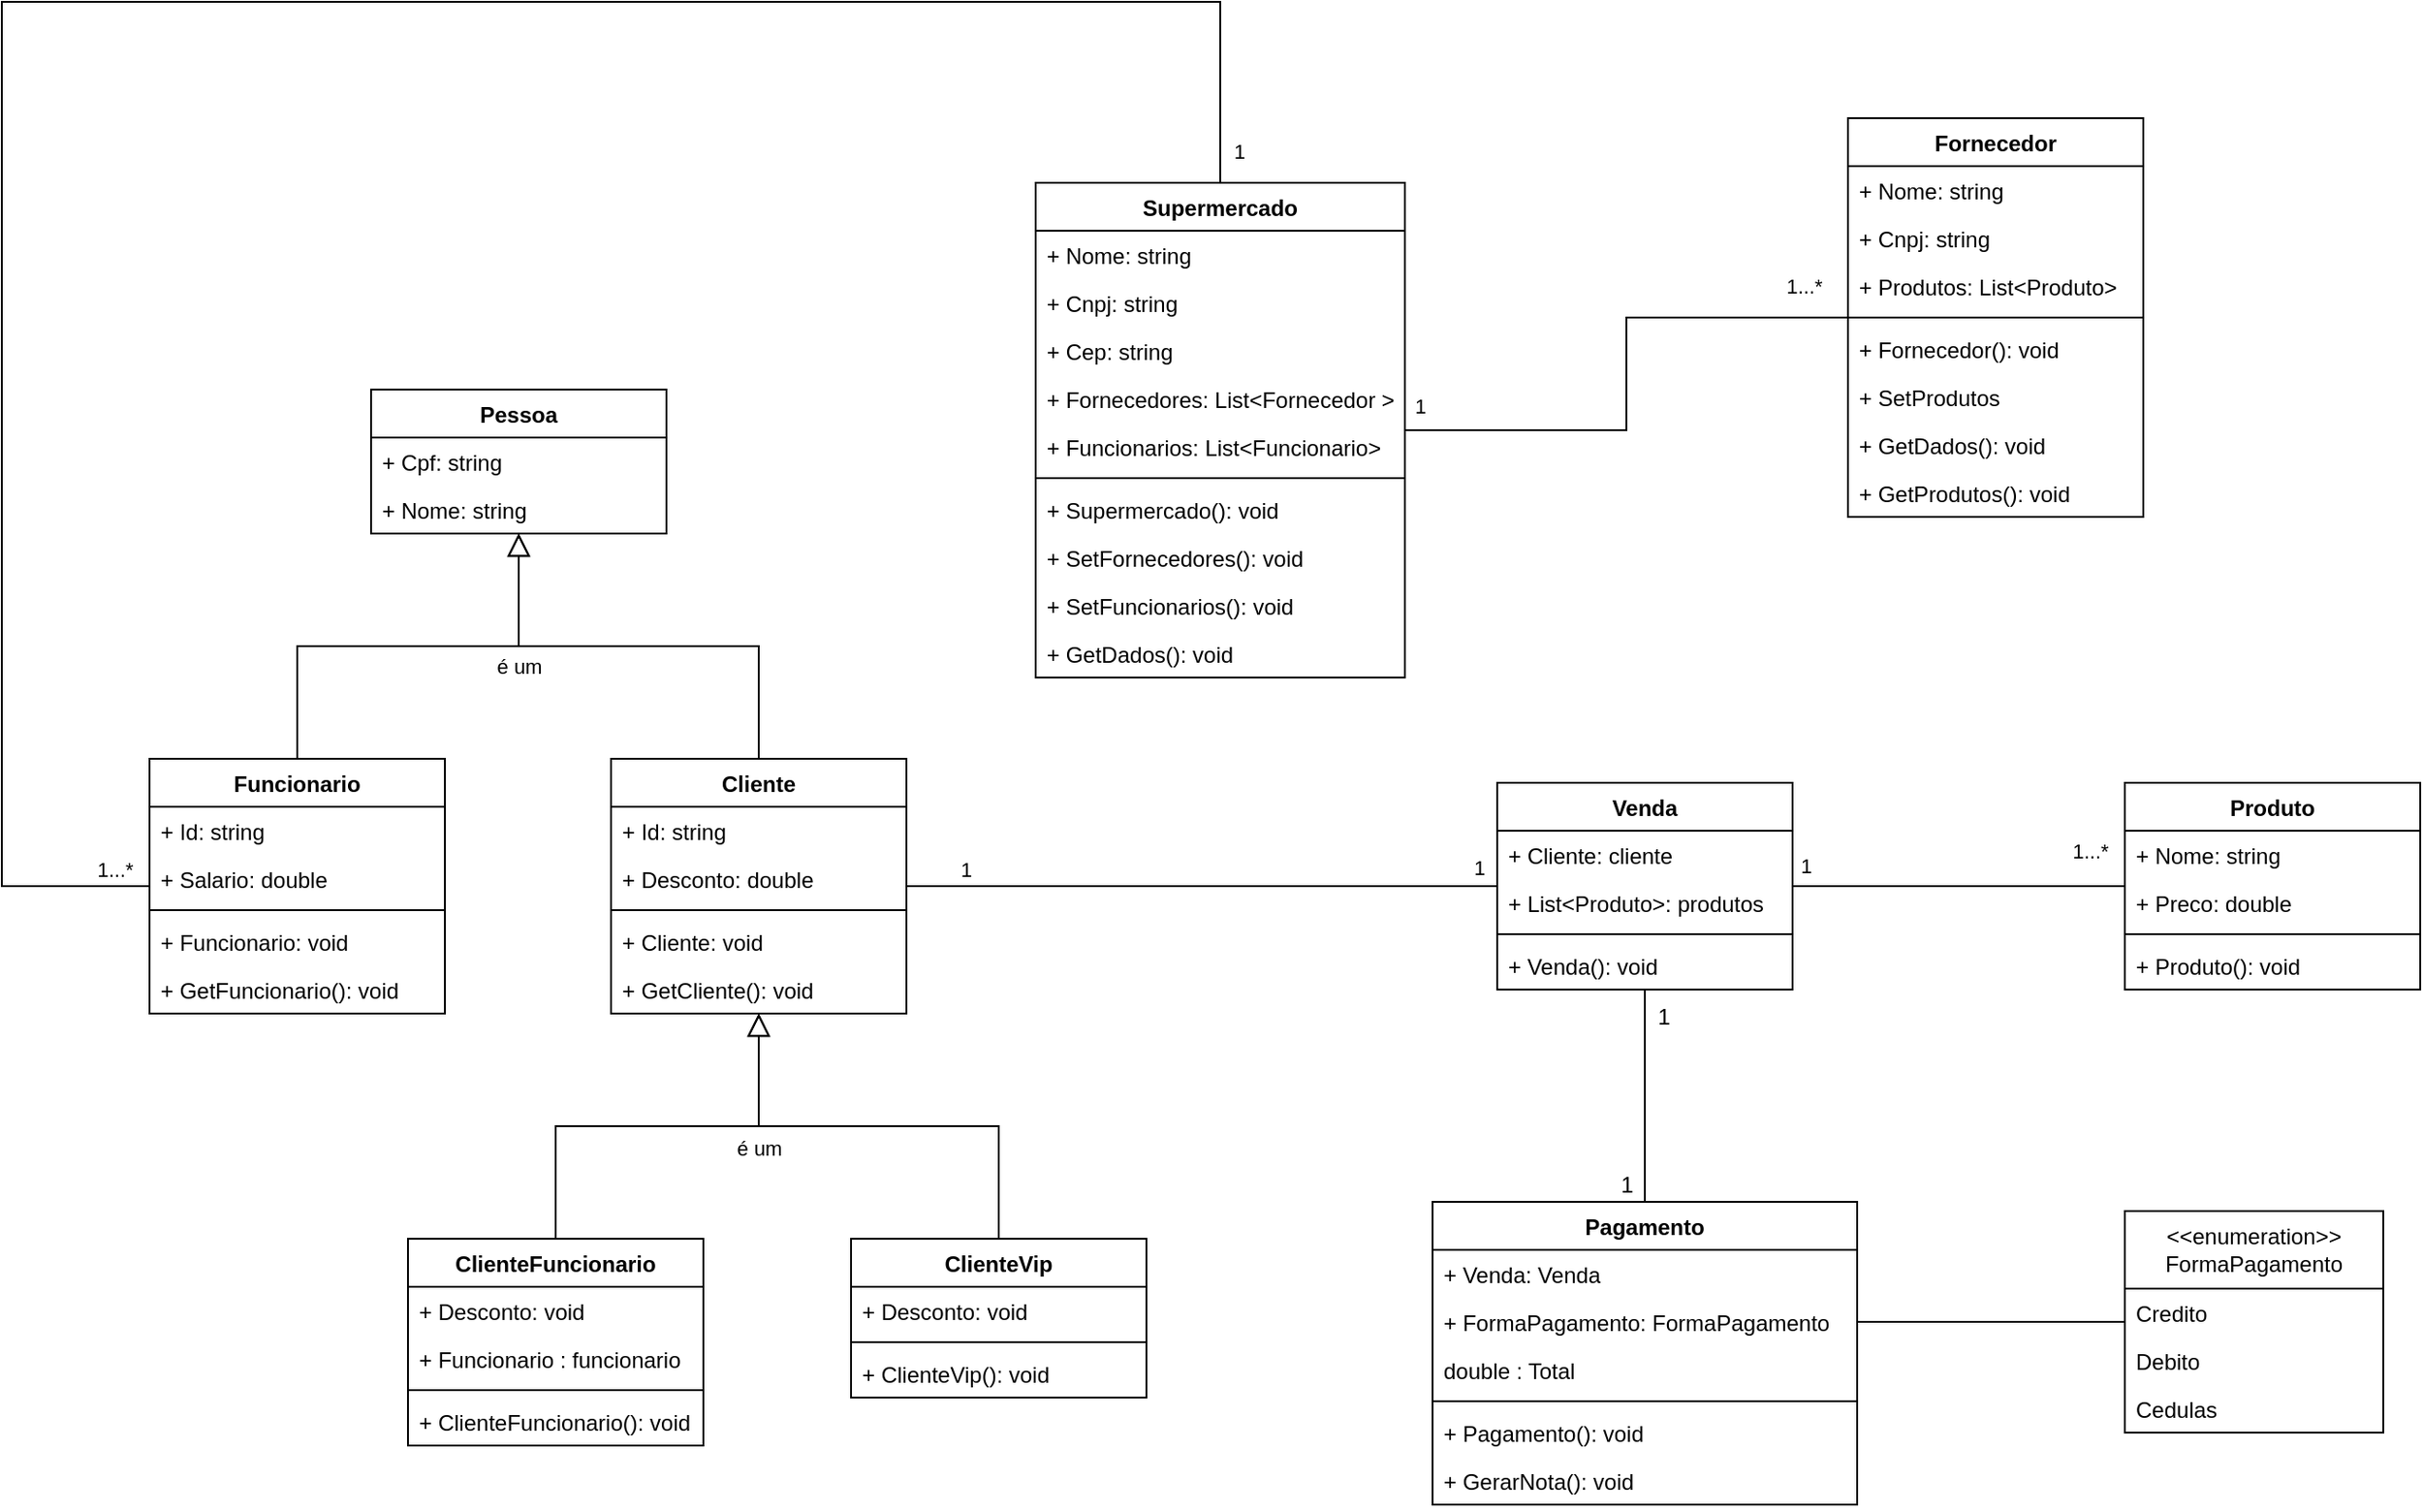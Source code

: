 <mxfile version="27.1.1">
  <diagram name="Page-1" id="drplFoUJw8y4JiT4yize">
    <mxGraphModel dx="1723" dy="1631" grid="1" gridSize="10" guides="1" tooltips="1" connect="1" arrows="1" fold="1" page="1" pageScale="1" pageWidth="850" pageHeight="1100" math="0" shadow="0">
      <root>
        <mxCell id="0" />
        <mxCell id="1" parent="0" />
        <mxCell id="8W8xiHBgDyDmDszzdiVR-42" style="edgeStyle=orthogonalEdgeStyle;rounded=0;orthogonalLoop=1;jettySize=auto;html=1;endArrow=none;startFill=0;labelBackgroundColor=none;fontColor=default;" parent="1" source="zh92cHm3izC9FW537S1a-1" target="8W8xiHBgDyDmDszzdiVR-38" edge="1">
          <mxGeometry relative="1" as="geometry" />
        </mxCell>
        <mxCell id="i84eTfDozLKFs8ahJPoM-5" value="1" style="edgeLabel;html=1;align=center;verticalAlign=middle;resizable=0;points=[];fontSize=12;" vertex="1" connectable="0" parent="8W8xiHBgDyDmDszzdiVR-42">
          <mxGeometry x="0.659" y="1" relative="1" as="geometry">
            <mxPoint x="-11" y="10" as="offset" />
          </mxGeometry>
        </mxCell>
        <mxCell id="i84eTfDozLKFs8ahJPoM-6" value="1" style="edgeLabel;html=1;align=center;verticalAlign=middle;resizable=0;points=[];fontSize=12;" vertex="1" connectable="0" parent="8W8xiHBgDyDmDszzdiVR-42">
          <mxGeometry x="-0.445" y="2" relative="1" as="geometry">
            <mxPoint x="8" y="-17" as="offset" />
          </mxGeometry>
        </mxCell>
        <mxCell id="zh92cHm3izC9FW537S1a-1" value="Venda" style="swimlane;fontStyle=1;align=center;verticalAlign=top;childLayout=stackLayout;horizontal=1;startSize=26;horizontalStack=0;resizeParent=1;resizeParentMax=0;resizeLast=0;collapsible=1;marginBottom=0;whiteSpace=wrap;html=1;labelBackgroundColor=none;" parent="1" vertex="1">
          <mxGeometry x="470" y="83" width="160" height="112" as="geometry">
            <mxRectangle x="350" y="290" width="70" height="30" as="alternateBounds" />
          </mxGeometry>
        </mxCell>
        <mxCell id="zh92cHm3izC9FW537S1a-2" value="+ Cliente: cliente" style="text;strokeColor=none;fillColor=none;align=left;verticalAlign=top;spacingLeft=4;spacingRight=4;overflow=hidden;rotatable=0;points=[[0,0.5],[1,0.5]];portConstraint=eastwest;whiteSpace=wrap;html=1;labelBackgroundColor=none;" parent="zh92cHm3izC9FW537S1a-1" vertex="1">
          <mxGeometry y="26" width="160" height="26" as="geometry" />
        </mxCell>
        <mxCell id="zh92cHm3izC9FW537S1a-15" value="+ List&amp;lt;Produto&amp;gt;: produtos" style="text;strokeColor=none;fillColor=none;align=left;verticalAlign=top;spacingLeft=4;spacingRight=4;overflow=hidden;rotatable=0;points=[[0,0.5],[1,0.5]];portConstraint=eastwest;whiteSpace=wrap;html=1;labelBackgroundColor=none;" parent="zh92cHm3izC9FW537S1a-1" vertex="1">
          <mxGeometry y="52" width="160" height="26" as="geometry" />
        </mxCell>
        <mxCell id="zh92cHm3izC9FW537S1a-3" value="" style="line;strokeWidth=1;fillColor=none;align=left;verticalAlign=middle;spacingTop=-1;spacingLeft=3;spacingRight=3;rotatable=0;labelPosition=right;points=[];portConstraint=eastwest;labelBackgroundColor=none;" parent="zh92cHm3izC9FW537S1a-1" vertex="1">
          <mxGeometry y="78" width="160" height="8" as="geometry" />
        </mxCell>
        <mxCell id="zh92cHm3izC9FW537S1a-4" value="+ Venda(): void" style="text;strokeColor=none;fillColor=none;align=left;verticalAlign=top;spacingLeft=4;spacingRight=4;overflow=hidden;rotatable=0;points=[[0,0.5],[1,0.5]];portConstraint=eastwest;whiteSpace=wrap;html=1;labelBackgroundColor=none;" parent="zh92cHm3izC9FW537S1a-1" vertex="1">
          <mxGeometry y="86" width="160" height="26" as="geometry" />
        </mxCell>
        <mxCell id="zh92cHm3izC9FW537S1a-13" style="edgeStyle=orthogonalEdgeStyle;rounded=0;orthogonalLoop=1;jettySize=auto;html=1;endArrow=none;startFill=0;labelBackgroundColor=none;fontColor=default;" parent="1" source="zh92cHm3izC9FW537S1a-5" target="zh92cHm3izC9FW537S1a-1" edge="1">
          <mxGeometry relative="1" as="geometry">
            <Array as="points" />
          </mxGeometry>
        </mxCell>
        <mxCell id="zh92cHm3izC9FW537S1a-19" value="1" style="edgeLabel;html=1;align=center;verticalAlign=middle;resizable=0;points=[];labelBackgroundColor=none;" parent="zh92cHm3izC9FW537S1a-13" vertex="1" connectable="0">
          <mxGeometry x="0.689" y="5" relative="1" as="geometry">
            <mxPoint x="40" y="-5" as="offset" />
          </mxGeometry>
        </mxCell>
        <mxCell id="8W8xiHBgDyDmDszzdiVR-13" value="1" style="edgeLabel;html=1;align=center;verticalAlign=middle;resizable=0;points=[];labelBackgroundColor=none;" parent="zh92cHm3izC9FW537S1a-13" vertex="1" connectable="0">
          <mxGeometry x="-0.801" y="-1" relative="1" as="geometry">
            <mxPoint y="-10" as="offset" />
          </mxGeometry>
        </mxCell>
        <mxCell id="zh92cHm3izC9FW537S1a-5" value="Cliente" style="swimlane;fontStyle=1;align=center;verticalAlign=top;childLayout=stackLayout;horizontal=1;startSize=26;horizontalStack=0;resizeParent=1;resizeParentMax=0;resizeLast=0;collapsible=1;marginBottom=0;whiteSpace=wrap;html=1;labelBackgroundColor=none;" parent="1" vertex="1">
          <mxGeometry x="-10" y="70" width="160" height="138" as="geometry" />
        </mxCell>
        <mxCell id="zh92cHm3izC9FW537S1a-6" value="+ Id: string" style="text;strokeColor=none;fillColor=none;align=left;verticalAlign=top;spacingLeft=4;spacingRight=4;overflow=hidden;rotatable=0;points=[[0,0.5],[1,0.5]];portConstraint=eastwest;whiteSpace=wrap;html=1;labelBackgroundColor=none;" parent="zh92cHm3izC9FW537S1a-5" vertex="1">
          <mxGeometry y="26" width="160" height="26" as="geometry" />
        </mxCell>
        <mxCell id="8W8xiHBgDyDmDszzdiVR-11" value="+ Desconto: double" style="text;strokeColor=none;fillColor=none;align=left;verticalAlign=top;spacingLeft=4;spacingRight=4;overflow=hidden;rotatable=0;points=[[0,0.5],[1,0.5]];portConstraint=eastwest;whiteSpace=wrap;html=1;labelBackgroundColor=none;" parent="zh92cHm3izC9FW537S1a-5" vertex="1">
          <mxGeometry y="52" width="160" height="26" as="geometry" />
        </mxCell>
        <mxCell id="zh92cHm3izC9FW537S1a-7" value="" style="line;strokeWidth=1;fillColor=none;align=left;verticalAlign=middle;spacingTop=-1;spacingLeft=3;spacingRight=3;rotatable=0;labelPosition=right;points=[];portConstraint=eastwest;labelBackgroundColor=none;" parent="zh92cHm3izC9FW537S1a-5" vertex="1">
          <mxGeometry y="78" width="160" height="8" as="geometry" />
        </mxCell>
        <mxCell id="zh92cHm3izC9FW537S1a-8" value="+ Cliente: void" style="text;strokeColor=none;fillColor=none;align=left;verticalAlign=top;spacingLeft=4;spacingRight=4;overflow=hidden;rotatable=0;points=[[0,0.5],[1,0.5]];portConstraint=eastwest;whiteSpace=wrap;html=1;labelBackgroundColor=none;" parent="zh92cHm3izC9FW537S1a-5" vertex="1">
          <mxGeometry y="86" width="160" height="26" as="geometry" />
        </mxCell>
        <mxCell id="8W8xiHBgDyDmDszzdiVR-12" value="+ GetCliente(): void" style="text;strokeColor=none;fillColor=none;align=left;verticalAlign=top;spacingLeft=4;spacingRight=4;overflow=hidden;rotatable=0;points=[[0,0.5],[1,0.5]];portConstraint=eastwest;whiteSpace=wrap;html=1;labelBackgroundColor=none;" parent="zh92cHm3izC9FW537S1a-5" vertex="1">
          <mxGeometry y="112" width="160" height="26" as="geometry" />
        </mxCell>
        <mxCell id="zh92cHm3izC9FW537S1a-14" style="edgeStyle=orthogonalEdgeStyle;rounded=0;orthogonalLoop=1;jettySize=auto;html=1;endArrow=none;startFill=0;labelBackgroundColor=none;fontColor=default;" parent="1" source="zh92cHm3izC9FW537S1a-9" target="zh92cHm3izC9FW537S1a-1" edge="1">
          <mxGeometry relative="1" as="geometry">
            <Array as="points" />
          </mxGeometry>
        </mxCell>
        <mxCell id="zh92cHm3izC9FW537S1a-16" value="1...*" style="edgeLabel;html=1;align=center;verticalAlign=middle;resizable=0;points=[];labelBackgroundColor=none;" parent="zh92cHm3izC9FW537S1a-14" vertex="1" connectable="0">
          <mxGeometry x="0.007" y="-1" relative="1" as="geometry">
            <mxPoint x="71" y="-18" as="offset" />
          </mxGeometry>
        </mxCell>
        <mxCell id="zh92cHm3izC9FW537S1a-17" value="1" style="edgeLabel;html=1;align=center;verticalAlign=middle;resizable=0;points=[];labelBackgroundColor=none;" parent="zh92cHm3izC9FW537S1a-14" vertex="1" connectable="0">
          <mxGeometry x="-0.832" relative="1" as="geometry">
            <mxPoint x="-158" y="-11" as="offset" />
          </mxGeometry>
        </mxCell>
        <mxCell id="zh92cHm3izC9FW537S1a-9" value="Produto" style="swimlane;fontStyle=1;align=center;verticalAlign=top;childLayout=stackLayout;horizontal=1;startSize=26;horizontalStack=0;resizeParent=1;resizeParentMax=0;resizeLast=0;collapsible=1;marginBottom=0;whiteSpace=wrap;html=1;labelBackgroundColor=none;" parent="1" vertex="1">
          <mxGeometry x="810" y="83" width="160" height="112" as="geometry" />
        </mxCell>
        <mxCell id="zh92cHm3izC9FW537S1a-10" value="+ Nome: string" style="text;strokeColor=none;fillColor=none;align=left;verticalAlign=top;spacingLeft=4;spacingRight=4;overflow=hidden;rotatable=0;points=[[0,0.5],[1,0.5]];portConstraint=eastwest;whiteSpace=wrap;html=1;labelBackgroundColor=none;" parent="zh92cHm3izC9FW537S1a-9" vertex="1">
          <mxGeometry y="26" width="160" height="26" as="geometry" />
        </mxCell>
        <mxCell id="zh92cHm3izC9FW537S1a-12" value="+ Preco: double" style="text;strokeColor=none;fillColor=none;align=left;verticalAlign=top;spacingLeft=4;spacingRight=4;overflow=hidden;rotatable=0;points=[[0,0.5],[1,0.5]];portConstraint=eastwest;whiteSpace=wrap;html=1;labelBackgroundColor=none;" parent="zh92cHm3izC9FW537S1a-9" vertex="1">
          <mxGeometry y="52" width="160" height="26" as="geometry" />
        </mxCell>
        <mxCell id="zh92cHm3izC9FW537S1a-11" value="" style="line;strokeWidth=1;fillColor=none;align=left;verticalAlign=middle;spacingTop=-1;spacingLeft=3;spacingRight=3;rotatable=0;labelPosition=right;points=[];portConstraint=eastwest;labelBackgroundColor=none;" parent="zh92cHm3izC9FW537S1a-9" vertex="1">
          <mxGeometry y="78" width="160" height="8" as="geometry" />
        </mxCell>
        <mxCell id="8W8xiHBgDyDmDszzdiVR-34" value="+ Produto(): void" style="text;strokeColor=none;fillColor=none;align=left;verticalAlign=top;spacingLeft=4;spacingRight=4;overflow=hidden;rotatable=0;points=[[0,0.5],[1,0.5]];portConstraint=eastwest;whiteSpace=wrap;html=1;labelBackgroundColor=none;" parent="zh92cHm3izC9FW537S1a-9" vertex="1">
          <mxGeometry y="86" width="160" height="26" as="geometry" />
        </mxCell>
        <mxCell id="zh92cHm3izC9FW537S1a-28" style="edgeStyle=orthogonalEdgeStyle;rounded=0;orthogonalLoop=1;jettySize=auto;html=1;endArrow=block;endFill=0;startSize=6;endSize=10;labelBackgroundColor=none;fontColor=default;" parent="1" source="zh92cHm3izC9FW537S1a-24" target="zh92cHm3izC9FW537S1a-20" edge="1">
          <mxGeometry relative="1" as="geometry" />
        </mxCell>
        <mxCell id="zh92cHm3izC9FW537S1a-29" style="edgeStyle=orthogonalEdgeStyle;rounded=0;orthogonalLoop=1;jettySize=auto;html=1;endArrow=block;endFill=0;endSize=10;labelBackgroundColor=none;fontColor=default;" parent="1" source="zh92cHm3izC9FW537S1a-5" target="zh92cHm3izC9FW537S1a-20" edge="1">
          <mxGeometry relative="1" as="geometry" />
        </mxCell>
        <mxCell id="zh92cHm3izC9FW537S1a-30" value="é um" style="edgeLabel;html=1;align=center;verticalAlign=middle;resizable=0;points=[];labelBackgroundColor=none;" parent="zh92cHm3izC9FW537S1a-29" vertex="1" connectable="0">
          <mxGeometry x="-0.721" relative="1" as="geometry">
            <mxPoint x="-130" y="-15" as="offset" />
          </mxGeometry>
        </mxCell>
        <mxCell id="zh92cHm3izC9FW537S1a-20" value="Pessoa" style="swimlane;fontStyle=1;align=center;verticalAlign=top;childLayout=stackLayout;horizontal=1;startSize=26;horizontalStack=0;resizeParent=1;resizeParentMax=0;resizeLast=0;collapsible=1;marginBottom=0;whiteSpace=wrap;html=1;labelBackgroundColor=none;" parent="1" vertex="1">
          <mxGeometry x="-140" y="-130" width="160" height="78" as="geometry" />
        </mxCell>
        <mxCell id="zh92cHm3izC9FW537S1a-21" value="+ Cpf: string" style="text;strokeColor=none;fillColor=none;align=left;verticalAlign=top;spacingLeft=4;spacingRight=4;overflow=hidden;rotatable=0;points=[[0,0.5],[1,0.5]];portConstraint=eastwest;whiteSpace=wrap;html=1;labelBackgroundColor=none;" parent="zh92cHm3izC9FW537S1a-20" vertex="1">
          <mxGeometry y="26" width="160" height="26" as="geometry" />
        </mxCell>
        <mxCell id="zh92cHm3izC9FW537S1a-23" value="+ Nome: string" style="text;strokeColor=none;fillColor=none;align=left;verticalAlign=top;spacingLeft=4;spacingRight=4;overflow=hidden;rotatable=0;points=[[0,0.5],[1,0.5]];portConstraint=eastwest;whiteSpace=wrap;html=1;labelBackgroundColor=none;" parent="zh92cHm3izC9FW537S1a-20" vertex="1">
          <mxGeometry y="52" width="160" height="26" as="geometry" />
        </mxCell>
        <mxCell id="8W8xiHBgDyDmDszzdiVR-30" style="edgeStyle=orthogonalEdgeStyle;rounded=0;orthogonalLoop=1;jettySize=auto;html=1;endArrow=none;startFill=0;labelBackgroundColor=none;fontColor=default;" parent="1" source="zh92cHm3izC9FW537S1a-24" target="8W8xiHBgDyDmDszzdiVR-1" edge="1">
          <mxGeometry relative="1" as="geometry">
            <Array as="points">
              <mxPoint x="-340" y="139" />
              <mxPoint x="-340" y="-340" />
              <mxPoint x="320" y="-340" />
            </Array>
          </mxGeometry>
        </mxCell>
        <mxCell id="8W8xiHBgDyDmDszzdiVR-31" value="1" style="edgeLabel;html=1;align=center;verticalAlign=middle;resizable=0;points=[];labelBackgroundColor=none;" parent="8W8xiHBgDyDmDszzdiVR-30" vertex="1" connectable="0">
          <mxGeometry x="0.959" y="3" relative="1" as="geometry">
            <mxPoint x="7" y="10" as="offset" />
          </mxGeometry>
        </mxCell>
        <mxCell id="8W8xiHBgDyDmDszzdiVR-32" value="1...*" style="edgeLabel;html=1;align=center;verticalAlign=middle;resizable=0;points=[];labelBackgroundColor=none;" parent="8W8xiHBgDyDmDszzdiVR-30" vertex="1" connectable="0">
          <mxGeometry x="-0.961" y="3" relative="1" as="geometry">
            <mxPoint x="6" y="-12" as="offset" />
          </mxGeometry>
        </mxCell>
        <mxCell id="zh92cHm3izC9FW537S1a-24" value="Funcionario" style="swimlane;fontStyle=1;align=center;verticalAlign=top;childLayout=stackLayout;horizontal=1;startSize=26;horizontalStack=0;resizeParent=1;resizeParentMax=0;resizeLast=0;collapsible=1;marginBottom=0;whiteSpace=wrap;html=1;labelBackgroundColor=none;" parent="1" vertex="1">
          <mxGeometry x="-260" y="70" width="160" height="138" as="geometry" />
        </mxCell>
        <mxCell id="zh92cHm3izC9FW537S1a-48" value="+ Id: string" style="text;strokeColor=none;fillColor=none;align=left;verticalAlign=top;spacingLeft=4;spacingRight=4;overflow=hidden;rotatable=0;points=[[0,0.5],[1,0.5]];portConstraint=eastwest;whiteSpace=wrap;html=1;labelBackgroundColor=none;" parent="zh92cHm3izC9FW537S1a-24" vertex="1">
          <mxGeometry y="26" width="160" height="26" as="geometry" />
        </mxCell>
        <mxCell id="zh92cHm3izC9FW537S1a-25" value="+ Salario: double" style="text;strokeColor=none;fillColor=none;align=left;verticalAlign=top;spacingLeft=4;spacingRight=4;overflow=hidden;rotatable=0;points=[[0,0.5],[1,0.5]];portConstraint=eastwest;whiteSpace=wrap;html=1;labelBackgroundColor=none;" parent="zh92cHm3izC9FW537S1a-24" vertex="1">
          <mxGeometry y="52" width="160" height="26" as="geometry" />
        </mxCell>
        <mxCell id="zh92cHm3izC9FW537S1a-26" value="" style="line;strokeWidth=1;fillColor=none;align=left;verticalAlign=middle;spacingTop=-1;spacingLeft=3;spacingRight=3;rotatable=0;labelPosition=right;points=[];portConstraint=eastwest;labelBackgroundColor=none;" parent="zh92cHm3izC9FW537S1a-24" vertex="1">
          <mxGeometry y="78" width="160" height="8" as="geometry" />
        </mxCell>
        <mxCell id="zh92cHm3izC9FW537S1a-27" value="+ Funcionario: void" style="text;strokeColor=none;fillColor=none;align=left;verticalAlign=top;spacingLeft=4;spacingRight=4;overflow=hidden;rotatable=0;points=[[0,0.5],[1,0.5]];portConstraint=eastwest;whiteSpace=wrap;html=1;labelBackgroundColor=none;" parent="zh92cHm3izC9FW537S1a-24" vertex="1">
          <mxGeometry y="86" width="160" height="26" as="geometry" />
        </mxCell>
        <mxCell id="8W8xiHBgDyDmDszzdiVR-10" value="+ GetFuncionario(): void" style="text;strokeColor=none;fillColor=none;align=left;verticalAlign=top;spacingLeft=4;spacingRight=4;overflow=hidden;rotatable=0;points=[[0,0.5],[1,0.5]];portConstraint=eastwest;whiteSpace=wrap;html=1;labelBackgroundColor=none;" parent="zh92cHm3izC9FW537S1a-24" vertex="1">
          <mxGeometry y="112" width="160" height="26" as="geometry" />
        </mxCell>
        <mxCell id="zh92cHm3izC9FW537S1a-46" style="edgeStyle=orthogonalEdgeStyle;rounded=0;orthogonalLoop=1;jettySize=auto;html=1;endArrow=block;endFill=0;endSize=10;labelBackgroundColor=none;fontColor=default;" parent="1" source="zh92cHm3izC9FW537S1a-39" target="zh92cHm3izC9FW537S1a-5" edge="1">
          <mxGeometry relative="1" as="geometry" />
        </mxCell>
        <mxCell id="zh92cHm3izC9FW537S1a-39" value="ClienteVip" style="swimlane;fontStyle=1;align=center;verticalAlign=top;childLayout=stackLayout;horizontal=1;startSize=26;horizontalStack=0;resizeParent=1;resizeParentMax=0;resizeLast=0;collapsible=1;marginBottom=0;whiteSpace=wrap;html=1;labelBackgroundColor=none;" parent="1" vertex="1">
          <mxGeometry x="120" y="330" width="160" height="86" as="geometry" />
        </mxCell>
        <mxCell id="zh92cHm3izC9FW537S1a-40" value="+ Desconto: void" style="text;strokeColor=none;fillColor=none;align=left;verticalAlign=top;spacingLeft=4;spacingRight=4;overflow=hidden;rotatable=0;points=[[0,0.5],[1,0.5]];portConstraint=eastwest;whiteSpace=wrap;html=1;labelBackgroundColor=none;" parent="zh92cHm3izC9FW537S1a-39" vertex="1">
          <mxGeometry y="26" width="160" height="26" as="geometry" />
        </mxCell>
        <mxCell id="zh92cHm3izC9FW537S1a-41" value="" style="line;strokeWidth=1;fillColor=none;align=left;verticalAlign=middle;spacingTop=-1;spacingLeft=3;spacingRight=3;rotatable=0;labelPosition=right;points=[];portConstraint=eastwest;labelBackgroundColor=none;" parent="zh92cHm3izC9FW537S1a-39" vertex="1">
          <mxGeometry y="52" width="160" height="8" as="geometry" />
        </mxCell>
        <mxCell id="zh92cHm3izC9FW537S1a-42" value="+ ClienteVip(): void" style="text;strokeColor=none;fillColor=none;align=left;verticalAlign=top;spacingLeft=4;spacingRight=4;overflow=hidden;rotatable=0;points=[[0,0.5],[1,0.5]];portConstraint=eastwest;whiteSpace=wrap;html=1;labelBackgroundColor=none;" parent="zh92cHm3izC9FW537S1a-39" vertex="1">
          <mxGeometry y="60" width="160" height="26" as="geometry" />
        </mxCell>
        <mxCell id="zh92cHm3izC9FW537S1a-54" style="edgeStyle=orthogonalEdgeStyle;rounded=0;orthogonalLoop=1;jettySize=auto;html=1;endArrow=block;endFill=0;endSize=10;labelBackgroundColor=none;fontColor=default;" parent="1" source="zh92cHm3izC9FW537S1a-50" target="zh92cHm3izC9FW537S1a-5" edge="1">
          <mxGeometry relative="1" as="geometry" />
        </mxCell>
        <mxCell id="8W8xiHBgDyDmDszzdiVR-15" value="é um" style="edgeLabel;html=1;align=center;verticalAlign=middle;resizable=0;points=[];labelBackgroundColor=none;" parent="zh92cHm3izC9FW537S1a-54" vertex="1" connectable="0">
          <mxGeometry x="0.572" y="-2" relative="1" as="geometry">
            <mxPoint x="-2" y="23" as="offset" />
          </mxGeometry>
        </mxCell>
        <mxCell id="zh92cHm3izC9FW537S1a-50" value="ClienteFuncionario" style="swimlane;fontStyle=1;align=center;verticalAlign=top;childLayout=stackLayout;horizontal=1;startSize=26;horizontalStack=0;resizeParent=1;resizeParentMax=0;resizeLast=0;collapsible=1;marginBottom=0;whiteSpace=wrap;html=1;labelBackgroundColor=none;" parent="1" vertex="1">
          <mxGeometry x="-120" y="330" width="160" height="112" as="geometry" />
        </mxCell>
        <mxCell id="zh92cHm3izC9FW537S1a-51" value="+ Desconto: void" style="text;strokeColor=none;fillColor=none;align=left;verticalAlign=top;spacingLeft=4;spacingRight=4;overflow=hidden;rotatable=0;points=[[0,0.5],[1,0.5]];portConstraint=eastwest;whiteSpace=wrap;html=1;labelBackgroundColor=none;" parent="zh92cHm3izC9FW537S1a-50" vertex="1">
          <mxGeometry y="26" width="160" height="26" as="geometry" />
        </mxCell>
        <mxCell id="i84eTfDozLKFs8ahJPoM-1" value="+ Funcionario : funcionario" style="text;strokeColor=none;fillColor=none;align=left;verticalAlign=top;spacingLeft=4;spacingRight=4;overflow=hidden;rotatable=0;points=[[0,0.5],[1,0.5]];portConstraint=eastwest;whiteSpace=wrap;html=1;labelBackgroundColor=none;" vertex="1" parent="zh92cHm3izC9FW537S1a-50">
          <mxGeometry y="52" width="160" height="26" as="geometry" />
        </mxCell>
        <mxCell id="zh92cHm3izC9FW537S1a-52" value="" style="line;strokeWidth=1;fillColor=none;align=left;verticalAlign=middle;spacingTop=-1;spacingLeft=3;spacingRight=3;rotatable=0;labelPosition=right;points=[];portConstraint=eastwest;labelBackgroundColor=none;" parent="zh92cHm3izC9FW537S1a-50" vertex="1">
          <mxGeometry y="78" width="160" height="8" as="geometry" />
        </mxCell>
        <mxCell id="zh92cHm3izC9FW537S1a-53" value="+ ClienteFuncionario(): void" style="text;strokeColor=none;fillColor=none;align=left;verticalAlign=top;spacingLeft=4;spacingRight=4;overflow=hidden;rotatable=0;points=[[0,0.5],[1,0.5]];portConstraint=eastwest;whiteSpace=wrap;html=1;labelBackgroundColor=none;" parent="zh92cHm3izC9FW537S1a-50" vertex="1">
          <mxGeometry y="86" width="160" height="26" as="geometry" />
        </mxCell>
        <mxCell id="8W8xiHBgDyDmDszzdiVR-1" value="Supermercado" style="swimlane;fontStyle=1;align=center;verticalAlign=top;childLayout=stackLayout;horizontal=1;startSize=26;horizontalStack=0;resizeParent=1;resizeParentMax=0;resizeLast=0;collapsible=1;marginBottom=0;whiteSpace=wrap;html=1;labelBackgroundColor=none;" parent="1" vertex="1">
          <mxGeometry x="220" y="-242" width="200" height="268" as="geometry" />
        </mxCell>
        <mxCell id="8W8xiHBgDyDmDszzdiVR-2" value="+ Nome: string" style="text;strokeColor=none;fillColor=none;align=left;verticalAlign=top;spacingLeft=4;spacingRight=4;overflow=hidden;rotatable=0;points=[[0,0.5],[1,0.5]];portConstraint=eastwest;whiteSpace=wrap;html=1;labelBackgroundColor=none;" parent="8W8xiHBgDyDmDszzdiVR-1" vertex="1">
          <mxGeometry y="26" width="200" height="26" as="geometry" />
        </mxCell>
        <mxCell id="8W8xiHBgDyDmDszzdiVR-22" value="+ Cnpj: string" style="text;strokeColor=none;fillColor=none;align=left;verticalAlign=top;spacingLeft=4;spacingRight=4;overflow=hidden;rotatable=0;points=[[0,0.5],[1,0.5]];portConstraint=eastwest;whiteSpace=wrap;html=1;labelBackgroundColor=none;" parent="8W8xiHBgDyDmDszzdiVR-1" vertex="1">
          <mxGeometry y="52" width="200" height="26" as="geometry" />
        </mxCell>
        <mxCell id="8W8xiHBgDyDmDszzdiVR-23" value="+ Cep: string" style="text;strokeColor=none;fillColor=none;align=left;verticalAlign=top;spacingLeft=4;spacingRight=4;overflow=hidden;rotatable=0;points=[[0,0.5],[1,0.5]];portConstraint=eastwest;whiteSpace=wrap;html=1;labelBackgroundColor=none;" parent="8W8xiHBgDyDmDszzdiVR-1" vertex="1">
          <mxGeometry y="78" width="200" height="26" as="geometry" />
        </mxCell>
        <mxCell id="8W8xiHBgDyDmDszzdiVR-24" value="+ Fornecedores: List&amp;lt;Fornecedor &amp;gt;" style="text;strokeColor=none;fillColor=none;align=left;verticalAlign=top;spacingLeft=4;spacingRight=4;overflow=hidden;rotatable=0;points=[[0,0.5],[1,0.5]];portConstraint=eastwest;whiteSpace=wrap;html=1;labelBackgroundColor=none;" parent="8W8xiHBgDyDmDszzdiVR-1" vertex="1">
          <mxGeometry y="104" width="200" height="26" as="geometry" />
        </mxCell>
        <mxCell id="8W8xiHBgDyDmDszzdiVR-26" value="+ Funcionarios: List&amp;lt;Funcionario&amp;gt;" style="text;strokeColor=none;fillColor=none;align=left;verticalAlign=top;spacingLeft=4;spacingRight=4;overflow=hidden;rotatable=0;points=[[0,0.5],[1,0.5]];portConstraint=eastwest;whiteSpace=wrap;html=1;labelBackgroundColor=none;" parent="8W8xiHBgDyDmDszzdiVR-1" vertex="1">
          <mxGeometry y="130" width="200" height="26" as="geometry" />
        </mxCell>
        <mxCell id="8W8xiHBgDyDmDszzdiVR-3" value="" style="line;strokeWidth=1;fillColor=none;align=left;verticalAlign=middle;spacingTop=-1;spacingLeft=3;spacingRight=3;rotatable=0;labelPosition=right;points=[];portConstraint=eastwest;labelBackgroundColor=none;" parent="8W8xiHBgDyDmDszzdiVR-1" vertex="1">
          <mxGeometry y="156" width="200" height="8" as="geometry" />
        </mxCell>
        <mxCell id="8W8xiHBgDyDmDszzdiVR-56" value="+ Supermercado(): void" style="text;strokeColor=none;fillColor=none;align=left;verticalAlign=top;spacingLeft=4;spacingRight=4;overflow=hidden;rotatable=0;points=[[0,0.5],[1,0.5]];portConstraint=eastwest;whiteSpace=wrap;html=1;labelBackgroundColor=none;" parent="8W8xiHBgDyDmDszzdiVR-1" vertex="1">
          <mxGeometry y="164" width="200" height="26" as="geometry" />
        </mxCell>
        <mxCell id="8W8xiHBgDyDmDszzdiVR-54" value="+ SetFornecedores(): void" style="text;strokeColor=none;fillColor=none;align=left;verticalAlign=top;spacingLeft=4;spacingRight=4;overflow=hidden;rotatable=0;points=[[0,0.5],[1,0.5]];portConstraint=eastwest;whiteSpace=wrap;html=1;labelBackgroundColor=none;" parent="8W8xiHBgDyDmDszzdiVR-1" vertex="1">
          <mxGeometry y="190" width="200" height="26" as="geometry" />
        </mxCell>
        <mxCell id="8W8xiHBgDyDmDszzdiVR-55" value="+ SetFuncionarios(): void" style="text;strokeColor=none;fillColor=none;align=left;verticalAlign=top;spacingLeft=4;spacingRight=4;overflow=hidden;rotatable=0;points=[[0,0.5],[1,0.5]];portConstraint=eastwest;whiteSpace=wrap;html=1;labelBackgroundColor=none;" parent="8W8xiHBgDyDmDszzdiVR-1" vertex="1">
          <mxGeometry y="216" width="200" height="26" as="geometry" />
        </mxCell>
        <mxCell id="8W8xiHBgDyDmDszzdiVR-4" value="+ GetDados(): void" style="text;strokeColor=none;fillColor=none;align=left;verticalAlign=top;spacingLeft=4;spacingRight=4;overflow=hidden;rotatable=0;points=[[0,0.5],[1,0.5]];portConstraint=eastwest;whiteSpace=wrap;html=1;labelBackgroundColor=none;" parent="8W8xiHBgDyDmDszzdiVR-1" vertex="1">
          <mxGeometry y="242" width="200" height="26" as="geometry" />
        </mxCell>
        <mxCell id="8W8xiHBgDyDmDszzdiVR-9" style="edgeStyle=orthogonalEdgeStyle;rounded=0;orthogonalLoop=1;jettySize=auto;html=1;endArrow=none;startFill=0;labelBackgroundColor=none;fontColor=default;" parent="1" source="8W8xiHBgDyDmDszzdiVR-5" target="8W8xiHBgDyDmDszzdiVR-1" edge="1">
          <mxGeometry relative="1" as="geometry" />
        </mxCell>
        <mxCell id="8W8xiHBgDyDmDszzdiVR-27" value="1...*" style="edgeLabel;html=1;align=center;verticalAlign=middle;resizable=0;points=[];labelBackgroundColor=none;" parent="8W8xiHBgDyDmDszzdiVR-9" vertex="1" connectable="0">
          <mxGeometry x="-0.841" y="2" relative="1" as="geometry">
            <mxPoint y="-19" as="offset" />
          </mxGeometry>
        </mxCell>
        <mxCell id="8W8xiHBgDyDmDszzdiVR-33" value="1" style="edgeLabel;html=1;align=center;verticalAlign=middle;resizable=0;points=[];labelBackgroundColor=none;" parent="8W8xiHBgDyDmDszzdiVR-9" vertex="1" connectable="0">
          <mxGeometry x="0.817" y="2" relative="1" as="geometry">
            <mxPoint x="-20" y="-15" as="offset" />
          </mxGeometry>
        </mxCell>
        <mxCell id="8W8xiHBgDyDmDszzdiVR-5" value="Fornecedor" style="swimlane;fontStyle=1;align=center;verticalAlign=top;childLayout=stackLayout;horizontal=1;startSize=26;horizontalStack=0;resizeParent=1;resizeParentMax=0;resizeLast=0;collapsible=1;marginBottom=0;whiteSpace=wrap;html=1;labelBackgroundColor=none;" parent="1" vertex="1">
          <mxGeometry x="660" y="-277" width="160" height="216" as="geometry" />
        </mxCell>
        <mxCell id="8W8xiHBgDyDmDszzdiVR-6" value="+ Nome: string" style="text;strokeColor=none;fillColor=none;align=left;verticalAlign=top;spacingLeft=4;spacingRight=4;overflow=hidden;rotatable=0;points=[[0,0.5],[1,0.5]];portConstraint=eastwest;whiteSpace=wrap;html=1;labelBackgroundColor=none;" parent="8W8xiHBgDyDmDszzdiVR-5" vertex="1">
          <mxGeometry y="26" width="160" height="26" as="geometry" />
        </mxCell>
        <mxCell id="8W8xiHBgDyDmDszzdiVR-35" value="+ Cnpj: string" style="text;strokeColor=none;fillColor=none;align=left;verticalAlign=top;spacingLeft=4;spacingRight=4;overflow=hidden;rotatable=0;points=[[0,0.5],[1,0.5]];portConstraint=eastwest;whiteSpace=wrap;html=1;labelBackgroundColor=none;" parent="8W8xiHBgDyDmDszzdiVR-5" vertex="1">
          <mxGeometry y="52" width="160" height="26" as="geometry" />
        </mxCell>
        <mxCell id="8W8xiHBgDyDmDszzdiVR-36" value="+ Produtos: List&amp;lt;Produto&amp;gt;&amp;nbsp;" style="text;strokeColor=none;fillColor=none;align=left;verticalAlign=top;spacingLeft=4;spacingRight=4;overflow=hidden;rotatable=0;points=[[0,0.5],[1,0.5]];portConstraint=eastwest;whiteSpace=wrap;html=1;labelBackgroundColor=none;" parent="8W8xiHBgDyDmDszzdiVR-5" vertex="1">
          <mxGeometry y="78" width="160" height="26" as="geometry" />
        </mxCell>
        <mxCell id="8W8xiHBgDyDmDszzdiVR-7" value="" style="line;strokeWidth=1;fillColor=none;align=left;verticalAlign=middle;spacingTop=-1;spacingLeft=3;spacingRight=3;rotatable=0;labelPosition=right;points=[];portConstraint=eastwest;labelBackgroundColor=none;" parent="8W8xiHBgDyDmDszzdiVR-5" vertex="1">
          <mxGeometry y="104" width="160" height="8" as="geometry" />
        </mxCell>
        <mxCell id="8W8xiHBgDyDmDszzdiVR-8" value="+ Fornecedor(): void" style="text;strokeColor=none;fillColor=none;align=left;verticalAlign=top;spacingLeft=4;spacingRight=4;overflow=hidden;rotatable=0;points=[[0,0.5],[1,0.5]];portConstraint=eastwest;whiteSpace=wrap;html=1;labelBackgroundColor=none;" parent="8W8xiHBgDyDmDszzdiVR-5" vertex="1">
          <mxGeometry y="112" width="160" height="26" as="geometry" />
        </mxCell>
        <mxCell id="8W8xiHBgDyDmDszzdiVR-57" value="+ SetProdutos" style="text;strokeColor=none;fillColor=none;align=left;verticalAlign=top;spacingLeft=4;spacingRight=4;overflow=hidden;rotatable=0;points=[[0,0.5],[1,0.5]];portConstraint=eastwest;whiteSpace=wrap;html=1;labelBackgroundColor=none;" parent="8W8xiHBgDyDmDszzdiVR-5" vertex="1">
          <mxGeometry y="138" width="160" height="26" as="geometry" />
        </mxCell>
        <mxCell id="8W8xiHBgDyDmDszzdiVR-37" value="+ GetDados(): void" style="text;strokeColor=none;fillColor=none;align=left;verticalAlign=top;spacingLeft=4;spacingRight=4;overflow=hidden;rotatable=0;points=[[0,0.5],[1,0.5]];portConstraint=eastwest;whiteSpace=wrap;html=1;labelBackgroundColor=none;" parent="8W8xiHBgDyDmDszzdiVR-5" vertex="1">
          <mxGeometry y="164" width="160" height="26" as="geometry" />
        </mxCell>
        <mxCell id="i84eTfDozLKFs8ahJPoM-3" value="+ GetProdutos(): void" style="text;strokeColor=none;fillColor=none;align=left;verticalAlign=top;spacingLeft=4;spacingRight=4;overflow=hidden;rotatable=0;points=[[0,0.5],[1,0.5]];portConstraint=eastwest;whiteSpace=wrap;html=1;labelBackgroundColor=none;" vertex="1" parent="8W8xiHBgDyDmDszzdiVR-5">
          <mxGeometry y="190" width="160" height="26" as="geometry" />
        </mxCell>
        <mxCell id="8W8xiHBgDyDmDszzdiVR-38" value="Pagamento" style="swimlane;fontStyle=1;align=center;verticalAlign=top;childLayout=stackLayout;horizontal=1;startSize=26;horizontalStack=0;resizeParent=1;resizeParentMax=0;resizeLast=0;collapsible=1;marginBottom=0;whiteSpace=wrap;html=1;labelBackgroundColor=none;" parent="1" vertex="1">
          <mxGeometry x="435" y="310" width="230" height="164" as="geometry" />
        </mxCell>
        <mxCell id="8W8xiHBgDyDmDszzdiVR-39" value="+ Venda: Venda" style="text;strokeColor=none;fillColor=none;align=left;verticalAlign=top;spacingLeft=4;spacingRight=4;overflow=hidden;rotatable=0;points=[[0,0.5],[1,0.5]];portConstraint=eastwest;whiteSpace=wrap;html=1;labelBackgroundColor=none;" parent="8W8xiHBgDyDmDszzdiVR-38" vertex="1">
          <mxGeometry y="26" width="230" height="26" as="geometry" />
        </mxCell>
        <mxCell id="8W8xiHBgDyDmDszzdiVR-43" value="+ FormaPagamento: FormaPagamento" style="text;strokeColor=none;fillColor=none;align=left;verticalAlign=top;spacingLeft=4;spacingRight=4;overflow=hidden;rotatable=0;points=[[0,0.5],[1,0.5]];portConstraint=eastwest;whiteSpace=wrap;html=1;labelBackgroundColor=none;" parent="8W8xiHBgDyDmDszzdiVR-38" vertex="1">
          <mxGeometry y="52" width="230" height="26" as="geometry" />
        </mxCell>
        <mxCell id="i84eTfDozLKFs8ahJPoM-4" value="double : Total" style="text;strokeColor=none;fillColor=none;align=left;verticalAlign=top;spacingLeft=4;spacingRight=4;overflow=hidden;rotatable=0;points=[[0,0.5],[1,0.5]];portConstraint=eastwest;whiteSpace=wrap;html=1;labelBackgroundColor=none;" vertex="1" parent="8W8xiHBgDyDmDszzdiVR-38">
          <mxGeometry y="78" width="230" height="26" as="geometry" />
        </mxCell>
        <mxCell id="8W8xiHBgDyDmDszzdiVR-40" value="" style="line;strokeWidth=1;fillColor=none;align=left;verticalAlign=middle;spacingTop=-1;spacingLeft=3;spacingRight=3;rotatable=0;labelPosition=right;points=[];portConstraint=eastwest;labelBackgroundColor=none;" parent="8W8xiHBgDyDmDszzdiVR-38" vertex="1">
          <mxGeometry y="104" width="230" height="8" as="geometry" />
        </mxCell>
        <mxCell id="8W8xiHBgDyDmDszzdiVR-41" value="+ Pagamento(): void" style="text;strokeColor=none;fillColor=none;align=left;verticalAlign=top;spacingLeft=4;spacingRight=4;overflow=hidden;rotatable=0;points=[[0,0.5],[1,0.5]];portConstraint=eastwest;whiteSpace=wrap;html=1;labelBackgroundColor=none;" parent="8W8xiHBgDyDmDszzdiVR-38" vertex="1">
          <mxGeometry y="112" width="230" height="26" as="geometry" />
        </mxCell>
        <mxCell id="8W8xiHBgDyDmDszzdiVR-44" value="+ GerarNota(): void" style="text;strokeColor=none;fillColor=none;align=left;verticalAlign=top;spacingLeft=4;spacingRight=4;overflow=hidden;rotatable=0;points=[[0,0.5],[1,0.5]];portConstraint=eastwest;whiteSpace=wrap;html=1;labelBackgroundColor=none;" parent="8W8xiHBgDyDmDszzdiVR-38" vertex="1">
          <mxGeometry y="138" width="230" height="26" as="geometry" />
        </mxCell>
        <mxCell id="8W8xiHBgDyDmDszzdiVR-53" style="edgeStyle=orthogonalEdgeStyle;rounded=0;orthogonalLoop=1;jettySize=auto;html=1;endArrow=none;startFill=0;labelBackgroundColor=none;fontColor=default;" parent="1" source="8W8xiHBgDyDmDszzdiVR-46" target="8W8xiHBgDyDmDszzdiVR-43" edge="1">
          <mxGeometry relative="1" as="geometry" />
        </mxCell>
        <mxCell id="8W8xiHBgDyDmDszzdiVR-46" value="&lt;div&gt;&amp;lt;&amp;lt;enumeration&amp;gt;&amp;gt;&lt;/div&gt;&lt;div&gt;FormaPagamento&lt;/div&gt;" style="swimlane;fontStyle=0;childLayout=stackLayout;horizontal=1;startSize=42;fillColor=none;horizontalStack=0;resizeParent=1;resizeParentMax=0;resizeLast=0;collapsible=1;marginBottom=0;whiteSpace=wrap;html=1;labelBackgroundColor=none;" parent="1" vertex="1">
          <mxGeometry x="810" y="315" width="140" height="120" as="geometry" />
        </mxCell>
        <mxCell id="8W8xiHBgDyDmDszzdiVR-50" value="Credito" style="text;strokeColor=none;fillColor=none;align=left;verticalAlign=top;spacingLeft=4;spacingRight=4;overflow=hidden;rotatable=0;points=[[0,0.5],[1,0.5]];portConstraint=eastwest;whiteSpace=wrap;html=1;labelBackgroundColor=none;" parent="8W8xiHBgDyDmDszzdiVR-46" vertex="1">
          <mxGeometry y="42" width="140" height="26" as="geometry" />
        </mxCell>
        <mxCell id="8W8xiHBgDyDmDszzdiVR-51" value="Debito" style="text;strokeColor=none;fillColor=none;align=left;verticalAlign=top;spacingLeft=4;spacingRight=4;overflow=hidden;rotatable=0;points=[[0,0.5],[1,0.5]];portConstraint=eastwest;whiteSpace=wrap;html=1;labelBackgroundColor=none;" parent="8W8xiHBgDyDmDszzdiVR-46" vertex="1">
          <mxGeometry y="68" width="140" height="26" as="geometry" />
        </mxCell>
        <mxCell id="8W8xiHBgDyDmDszzdiVR-52" value="Cedulas" style="text;strokeColor=none;fillColor=none;align=left;verticalAlign=top;spacingLeft=4;spacingRight=4;overflow=hidden;rotatable=0;points=[[0,0.5],[1,0.5]];portConstraint=eastwest;whiteSpace=wrap;html=1;labelBackgroundColor=none;" parent="8W8xiHBgDyDmDszzdiVR-46" vertex="1">
          <mxGeometry y="94" width="140" height="26" as="geometry" />
        </mxCell>
      </root>
    </mxGraphModel>
  </diagram>
</mxfile>
